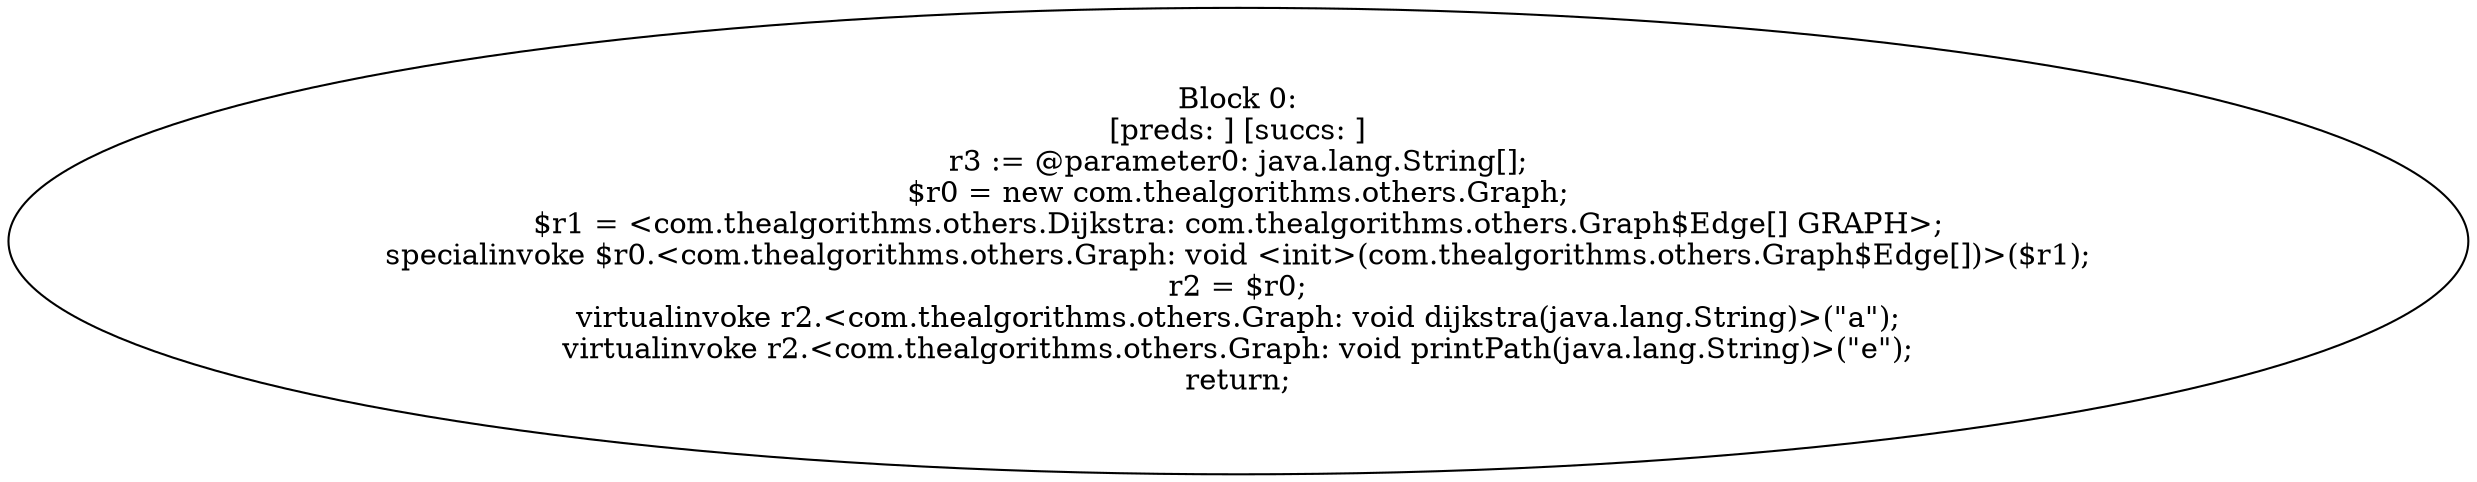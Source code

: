 digraph "unitGraph" {
    "Block 0:
[preds: ] [succs: ]
r3 := @parameter0: java.lang.String[];
$r0 = new com.thealgorithms.others.Graph;
$r1 = <com.thealgorithms.others.Dijkstra: com.thealgorithms.others.Graph$Edge[] GRAPH>;
specialinvoke $r0.<com.thealgorithms.others.Graph: void <init>(com.thealgorithms.others.Graph$Edge[])>($r1);
r2 = $r0;
virtualinvoke r2.<com.thealgorithms.others.Graph: void dijkstra(java.lang.String)>(\"a\");
virtualinvoke r2.<com.thealgorithms.others.Graph: void printPath(java.lang.String)>(\"e\");
return;
"
}
